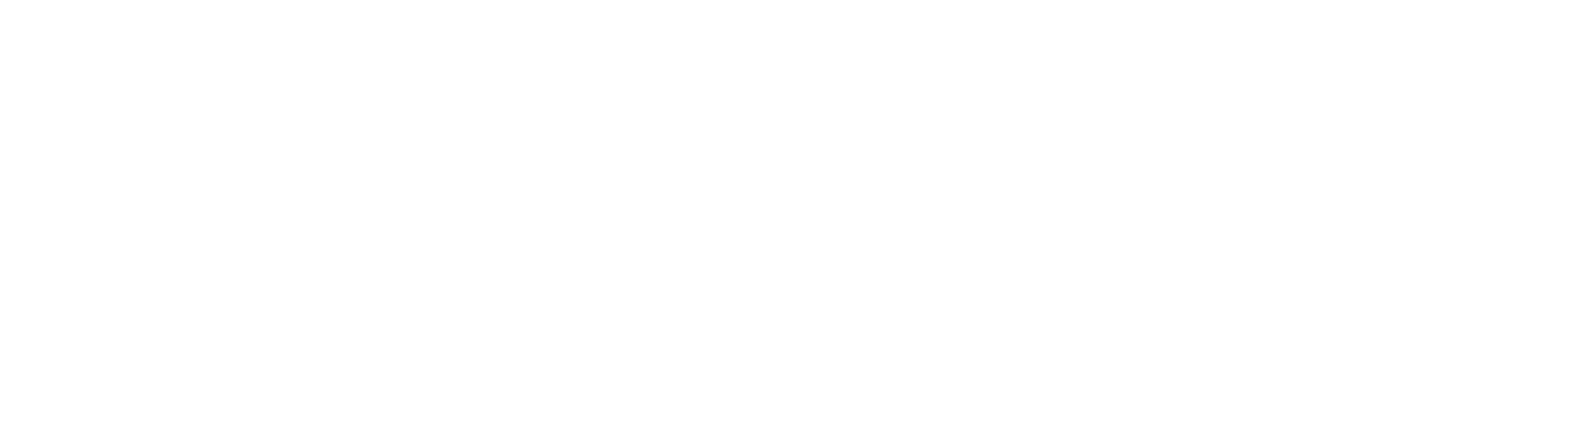 digraph {
  label=""
	compound=true
	outputorder=edgesfirst

  graph [fontsize=10 fontname="Helvetica-Bold" bgcolor=transparent color=white border=none]
  edge [fontsize=10 fontname="Helvetica" color=white]
  node [shape=record style="rounded" fontsize=12 fontname="Courier" color=white fontcolor=white]

  app_coordinator [label="{AppCoordinator|let scenes: [Coordinator]\l}"]
  on_boarding_coordinator [label="{OnBoardingCoordinator|}"]
  authentication_coordinator [label="{AuthenticationCoordinator|}"]
  catalog_menu_coordinator [label="{CatalogCoordinator|let scenes: [Coordinator]\l}"]
  home_coordinator [label="{HomeCoordinator|}"]
  series_coordinator [label="{SeriesCoordinator|}"]
  movies_coordinator [label="{MoviesCoordinator|}"]

  app_coordinator -> on_boarding_coordinator
  app_coordinator -> authentication_coordinator
  app_coordinator -> catalog_menu_coordinator

  catalog_menu_coordinator -> home_coordinator
  catalog_menu_coordinator -> series_coordinator
  catalog_menu_coordinator -> movies_coordinator
}

